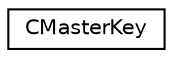 digraph "Graphical Class Hierarchy"
{
  edge [fontname="Helvetica",fontsize="10",labelfontname="Helvetica",labelfontsize="10"];
  node [fontname="Helvetica",fontsize="10",shape=record];
  rankdir="LR";
  Node0 [label="CMasterKey",height=0.2,width=0.4,color="black", fillcolor="white", style="filled",URL="$d5/d93/class_c_master_key.html",tooltip="Master key for wallet encryption. "];
}
